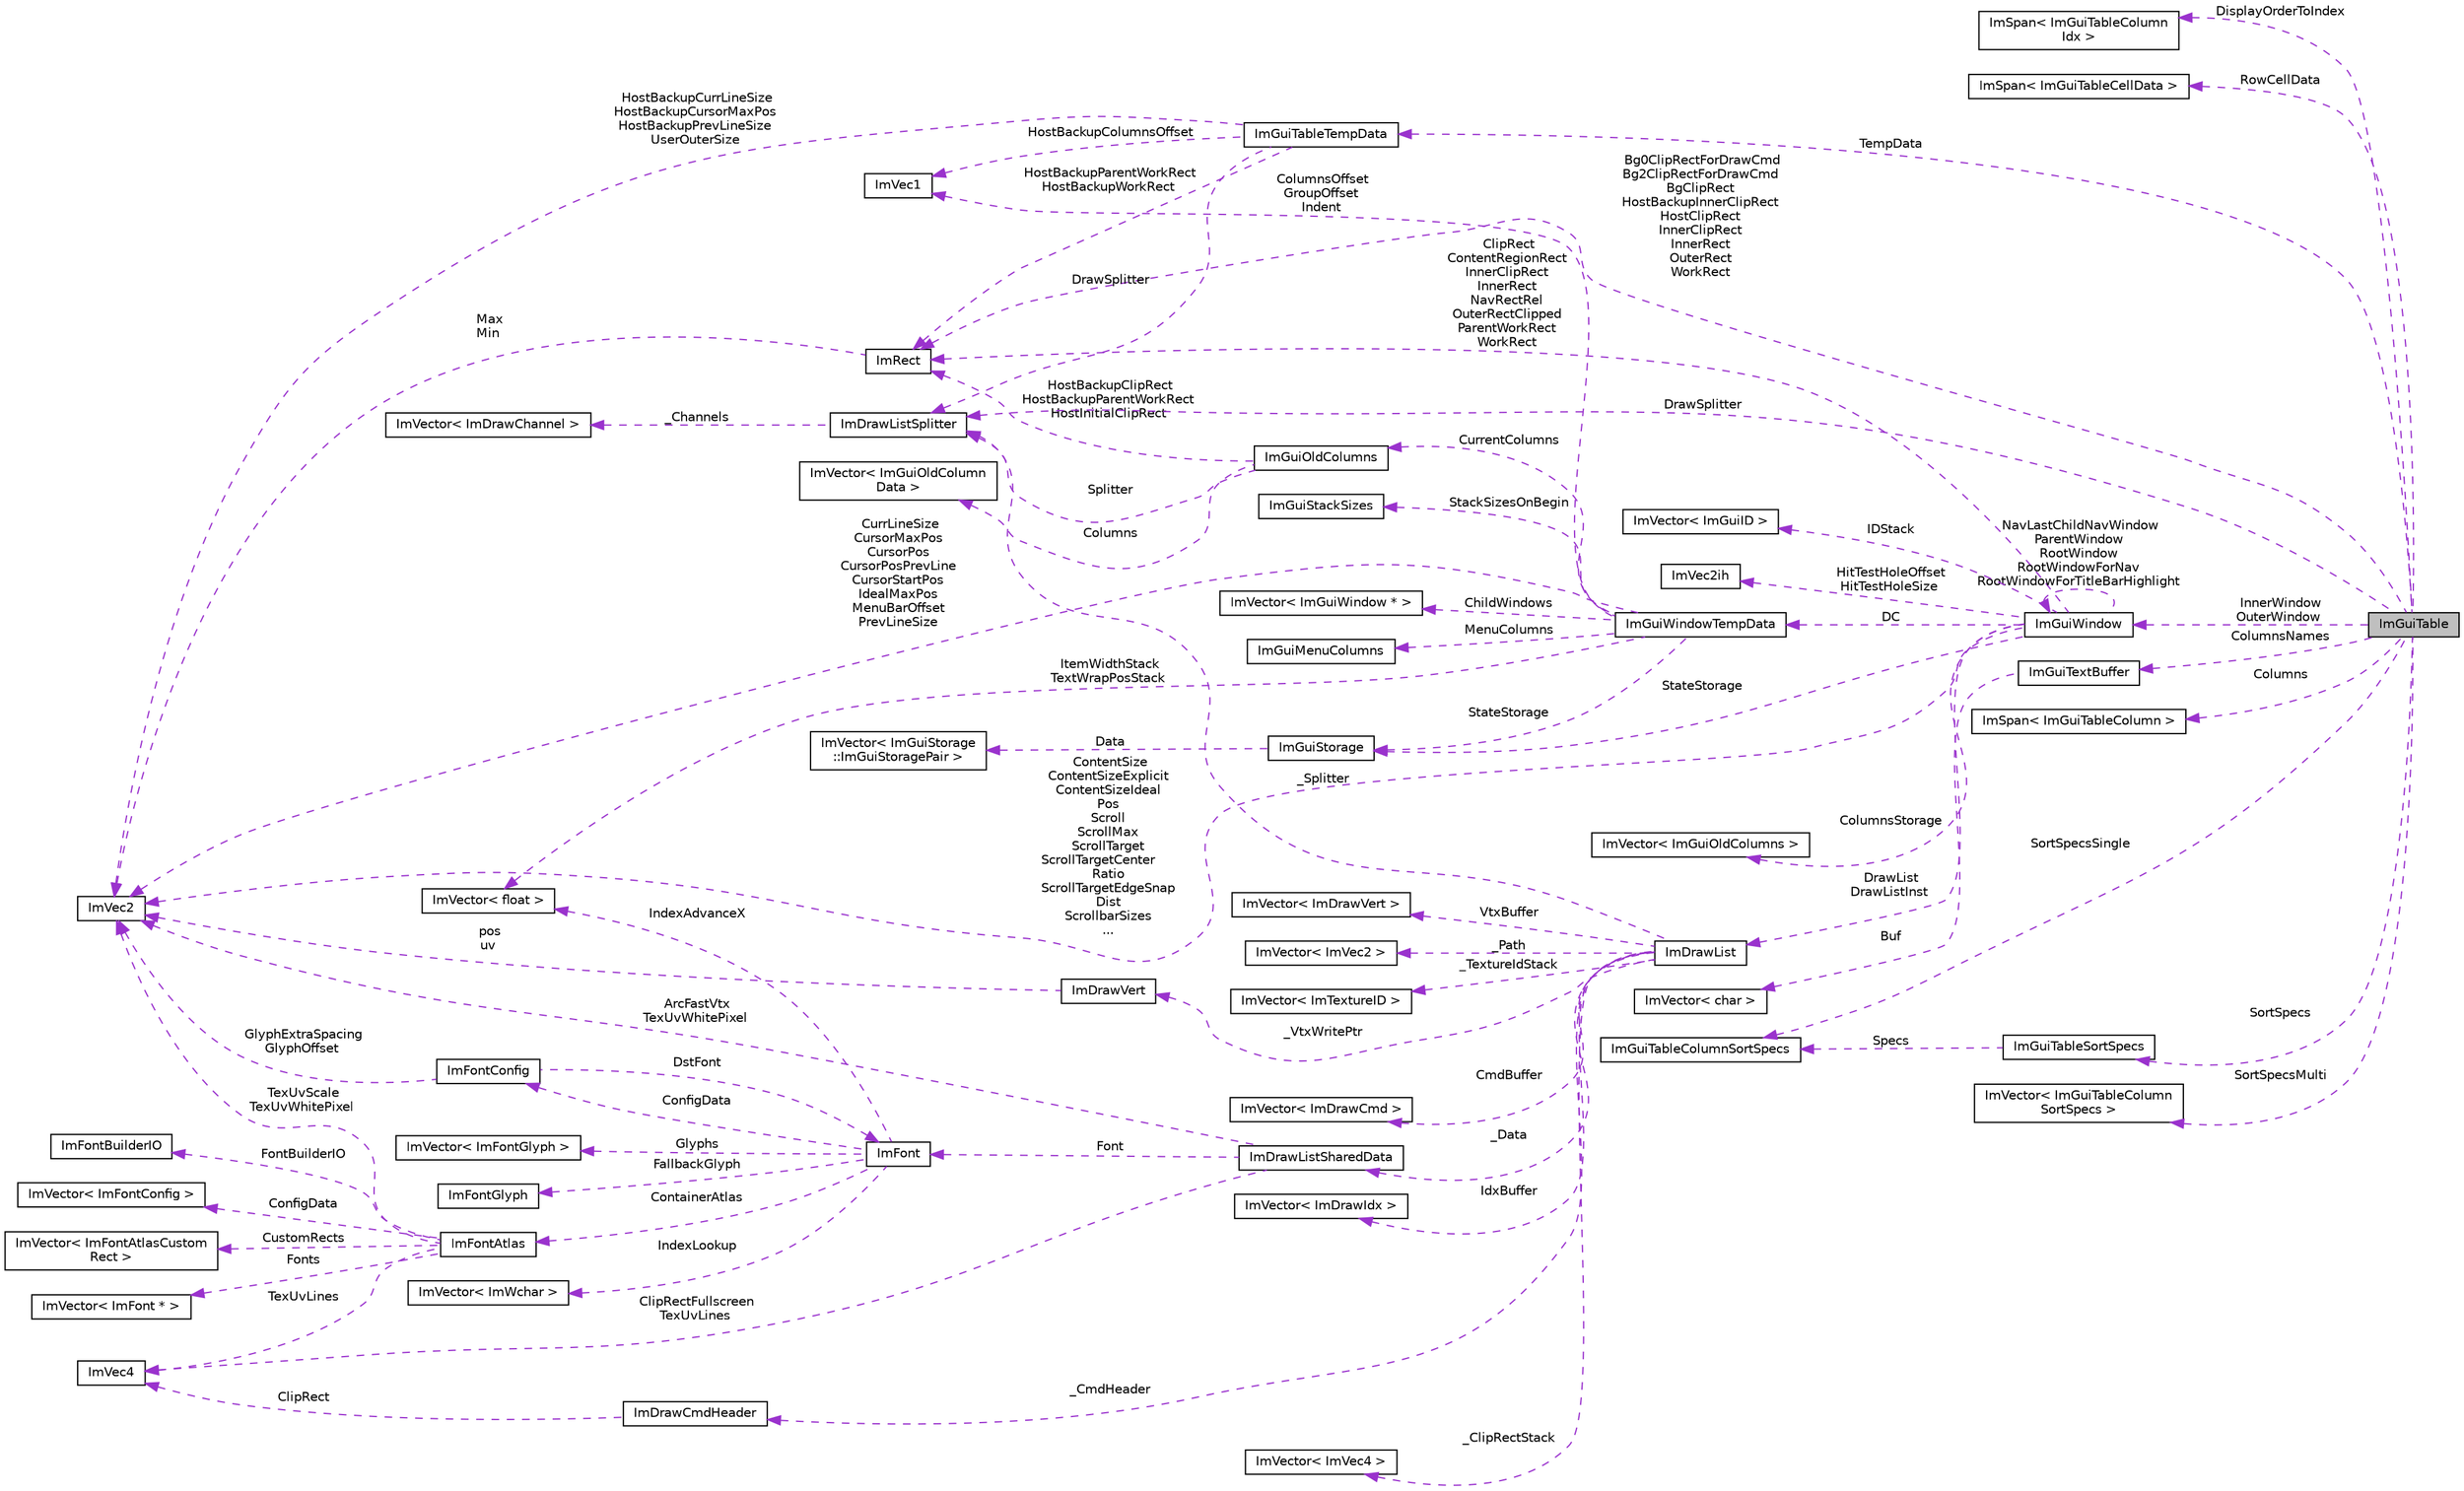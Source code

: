 digraph "ImGuiTable"
{
 // LATEX_PDF_SIZE
  edge [fontname="Helvetica",fontsize="10",labelfontname="Helvetica",labelfontsize="10"];
  node [fontname="Helvetica",fontsize="10",shape=record];
  rankdir="LR";
  Node1 [label="ImGuiTable",height=0.2,width=0.4,color="black", fillcolor="grey75", style="filled", fontcolor="black",tooltip=" "];
  Node2 -> Node1 [dir="back",color="darkorchid3",fontsize="10",style="dashed",label=" DisplayOrderToIndex" ];
  Node2 [label="ImSpan\< ImGuiTableColumn\lIdx \>",height=0.2,width=0.4,color="black", fillcolor="white", style="filled",URL="$struct_im_span.html",tooltip=" "];
  Node3 -> Node1 [dir="back",color="darkorchid3",fontsize="10",style="dashed",label=" RowCellData" ];
  Node3 [label="ImSpan\< ImGuiTableCellData \>",height=0.2,width=0.4,color="black", fillcolor="white", style="filled",URL="$struct_im_span.html",tooltip=" "];
  Node4 -> Node1 [dir="back",color="darkorchid3",fontsize="10",style="dashed",label=" Bg0ClipRectForDrawCmd\nBg2ClipRectForDrawCmd\nBgClipRect\nHostBackupInnerClipRect\nHostClipRect\nInnerClipRect\nInnerRect\nOuterRect\nWorkRect" ];
  Node4 [label="ImRect",height=0.2,width=0.4,color="black", fillcolor="white", style="filled",URL="$struct_im_rect.html",tooltip=" "];
  Node5 -> Node4 [dir="back",color="darkorchid3",fontsize="10",style="dashed",label=" Max\nMin" ];
  Node5 [label="ImVec2",height=0.2,width=0.4,color="black", fillcolor="white", style="filled",URL="$struct_im_vec2.html",tooltip=" "];
  Node6 -> Node1 [dir="back",color="darkorchid3",fontsize="10",style="dashed",label=" ColumnsNames" ];
  Node6 [label="ImGuiTextBuffer",height=0.2,width=0.4,color="black", fillcolor="white", style="filled",URL="$struct_im_gui_text_buffer.html",tooltip=" "];
  Node7 -> Node6 [dir="back",color="darkorchid3",fontsize="10",style="dashed",label=" Buf" ];
  Node7 [label="ImVector\< char \>",height=0.2,width=0.4,color="black", fillcolor="white", style="filled",URL="$struct_im_vector.html",tooltip=" "];
  Node8 -> Node1 [dir="back",color="darkorchid3",fontsize="10",style="dashed",label=" TempData" ];
  Node8 [label="ImGuiTableTempData",height=0.2,width=0.4,color="black", fillcolor="white", style="filled",URL="$struct_im_gui_table_temp_data.html",tooltip=" "];
  Node9 -> Node8 [dir="back",color="darkorchid3",fontsize="10",style="dashed",label=" HostBackupColumnsOffset" ];
  Node9 [label="ImVec1",height=0.2,width=0.4,color="black", fillcolor="white", style="filled",URL="$struct_im_vec1.html",tooltip=" "];
  Node5 -> Node8 [dir="back",color="darkorchid3",fontsize="10",style="dashed",label=" HostBackupCurrLineSize\nHostBackupCursorMaxPos\nHostBackupPrevLineSize\nUserOuterSize" ];
  Node4 -> Node8 [dir="back",color="darkorchid3",fontsize="10",style="dashed",label=" HostBackupParentWorkRect\nHostBackupWorkRect" ];
  Node10 -> Node8 [dir="back",color="darkorchid3",fontsize="10",style="dashed",label=" DrawSplitter" ];
  Node10 [label="ImDrawListSplitter",height=0.2,width=0.4,color="black", fillcolor="white", style="filled",URL="$struct_im_draw_list_splitter.html",tooltip=" "];
  Node11 -> Node10 [dir="back",color="darkorchid3",fontsize="10",style="dashed",label=" _Channels" ];
  Node11 [label="ImVector\< ImDrawChannel \>",height=0.2,width=0.4,color="black", fillcolor="white", style="filled",URL="$struct_im_vector.html",tooltip=" "];
  Node12 -> Node1 [dir="back",color="darkorchid3",fontsize="10",style="dashed",label=" Columns" ];
  Node12 [label="ImSpan\< ImGuiTableColumn \>",height=0.2,width=0.4,color="black", fillcolor="white", style="filled",URL="$struct_im_span.html",tooltip=" "];
  Node13 -> Node1 [dir="back",color="darkorchid3",fontsize="10",style="dashed",label=" SortSpecsSingle" ];
  Node13 [label="ImGuiTableColumnSortSpecs",height=0.2,width=0.4,color="black", fillcolor="white", style="filled",URL="$struct_im_gui_table_column_sort_specs.html",tooltip=" "];
  Node14 -> Node1 [dir="back",color="darkorchid3",fontsize="10",style="dashed",label=" SortSpecs" ];
  Node14 [label="ImGuiTableSortSpecs",height=0.2,width=0.4,color="black", fillcolor="white", style="filled",URL="$struct_im_gui_table_sort_specs.html",tooltip=" "];
  Node13 -> Node14 [dir="back",color="darkorchid3",fontsize="10",style="dashed",label=" Specs" ];
  Node10 -> Node1 [dir="back",color="darkorchid3",fontsize="10",style="dashed",label=" DrawSplitter" ];
  Node15 -> Node1 [dir="back",color="darkorchid3",fontsize="10",style="dashed",label=" SortSpecsMulti" ];
  Node15 [label="ImVector\< ImGuiTableColumn\lSortSpecs \>",height=0.2,width=0.4,color="black", fillcolor="white", style="filled",URL="$struct_im_vector.html",tooltip=" "];
  Node16 -> Node1 [dir="back",color="darkorchid3",fontsize="10",style="dashed",label=" InnerWindow\nOuterWindow" ];
  Node16 [label="ImGuiWindow",height=0.2,width=0.4,color="black", fillcolor="white", style="filled",URL="$struct_im_gui_window.html",tooltip=" "];
  Node17 -> Node16 [dir="back",color="darkorchid3",fontsize="10",style="dashed",label=" HitTestHoleOffset\nHitTestHoleSize" ];
  Node17 [label="ImVec2ih",height=0.2,width=0.4,color="black", fillcolor="white", style="filled",URL="$struct_im_vec2ih.html",tooltip=" "];
  Node18 -> Node16 [dir="back",color="darkorchid3",fontsize="10",style="dashed",label=" StateStorage" ];
  Node18 [label="ImGuiStorage",height=0.2,width=0.4,color="black", fillcolor="white", style="filled",URL="$struct_im_gui_storage.html",tooltip=" "];
  Node19 -> Node18 [dir="back",color="darkorchid3",fontsize="10",style="dashed",label=" Data" ];
  Node19 [label="ImVector\< ImGuiStorage\l::ImGuiStoragePair \>",height=0.2,width=0.4,color="black", fillcolor="white", style="filled",URL="$struct_im_vector.html",tooltip=" "];
  Node5 -> Node16 [dir="back",color="darkorchid3",fontsize="10",style="dashed",label=" ContentSize\nContentSizeExplicit\nContentSizeIdeal\nPos\nScroll\nScrollMax\nScrollTarget\nScrollTargetCenter\lRatio\nScrollTargetEdgeSnap\lDist\nScrollbarSizes\n..." ];
  Node4 -> Node16 [dir="back",color="darkorchid3",fontsize="10",style="dashed",label=" ClipRect\nContentRegionRect\nInnerClipRect\nInnerRect\nNavRectRel\nOuterRectClipped\nParentWorkRect\nWorkRect" ];
  Node20 -> Node16 [dir="back",color="darkorchid3",fontsize="10",style="dashed",label=" ColumnsStorage" ];
  Node20 [label="ImVector\< ImGuiOldColumns \>",height=0.2,width=0.4,color="black", fillcolor="white", style="filled",URL="$struct_im_vector.html",tooltip=" "];
  Node21 -> Node16 [dir="back",color="darkorchid3",fontsize="10",style="dashed",label=" DC" ];
  Node21 [label="ImGuiWindowTempData",height=0.2,width=0.4,color="black", fillcolor="white", style="filled",URL="$struct_im_gui_window_temp_data.html",tooltip=" "];
  Node9 -> Node21 [dir="back",color="darkorchid3",fontsize="10",style="dashed",label=" ColumnsOffset\nGroupOffset\nIndent" ];
  Node18 -> Node21 [dir="back",color="darkorchid3",fontsize="10",style="dashed",label=" StateStorage" ];
  Node5 -> Node21 [dir="back",color="darkorchid3",fontsize="10",style="dashed",label=" CurrLineSize\nCursorMaxPos\nCursorPos\nCursorPosPrevLine\nCursorStartPos\nIdealMaxPos\nMenuBarOffset\nPrevLineSize" ];
  Node22 -> Node21 [dir="back",color="darkorchid3",fontsize="10",style="dashed",label=" CurrentColumns" ];
  Node22 [label="ImGuiOldColumns",height=0.2,width=0.4,color="black", fillcolor="white", style="filled",URL="$struct_im_gui_old_columns.html",tooltip=" "];
  Node4 -> Node22 [dir="back",color="darkorchid3",fontsize="10",style="dashed",label=" HostBackupClipRect\nHostBackupParentWorkRect\nHostInitialClipRect" ];
  Node23 -> Node22 [dir="back",color="darkorchid3",fontsize="10",style="dashed",label=" Columns" ];
  Node23 [label="ImVector\< ImGuiOldColumn\lData \>",height=0.2,width=0.4,color="black", fillcolor="white", style="filled",URL="$struct_im_vector.html",tooltip=" "];
  Node10 -> Node22 [dir="back",color="darkorchid3",fontsize="10",style="dashed",label=" Splitter" ];
  Node24 -> Node21 [dir="back",color="darkorchid3",fontsize="10",style="dashed",label=" StackSizesOnBegin" ];
  Node24 [label="ImGuiStackSizes",height=0.2,width=0.4,color="black", fillcolor="white", style="filled",URL="$struct_im_gui_stack_sizes.html",tooltip=" "];
  Node25 -> Node21 [dir="back",color="darkorchid3",fontsize="10",style="dashed",label=" ChildWindows" ];
  Node25 [label="ImVector\< ImGuiWindow * \>",height=0.2,width=0.4,color="black", fillcolor="white", style="filled",URL="$struct_im_vector.html",tooltip=" "];
  Node26 -> Node21 [dir="back",color="darkorchid3",fontsize="10",style="dashed",label=" ItemWidthStack\nTextWrapPosStack" ];
  Node26 [label="ImVector\< float \>",height=0.2,width=0.4,color="black", fillcolor="white", style="filled",URL="$struct_im_vector.html",tooltip=" "];
  Node27 -> Node21 [dir="back",color="darkorchid3",fontsize="10",style="dashed",label=" MenuColumns" ];
  Node27 [label="ImGuiMenuColumns",height=0.2,width=0.4,color="black", fillcolor="white", style="filled",URL="$struct_im_gui_menu_columns.html",tooltip=" "];
  Node28 -> Node16 [dir="back",color="darkorchid3",fontsize="10",style="dashed",label=" IDStack" ];
  Node28 [label="ImVector\< ImGuiID \>",height=0.2,width=0.4,color="black", fillcolor="white", style="filled",URL="$struct_im_vector.html",tooltip=" "];
  Node16 -> Node16 [dir="back",color="darkorchid3",fontsize="10",style="dashed",label=" NavLastChildNavWindow\nParentWindow\nRootWindow\nRootWindowForNav\nRootWindowForTitleBarHighlight" ];
  Node29 -> Node16 [dir="back",color="darkorchid3",fontsize="10",style="dashed",label=" DrawList\nDrawListInst" ];
  Node29 [label="ImDrawList",height=0.2,width=0.4,color="black", fillcolor="white", style="filled",URL="$struct_im_draw_list.html",tooltip=" "];
  Node30 -> Node29 [dir="back",color="darkorchid3",fontsize="10",style="dashed",label=" _ClipRectStack" ];
  Node30 [label="ImVector\< ImVec4 \>",height=0.2,width=0.4,color="black", fillcolor="white", style="filled",URL="$struct_im_vector.html",tooltip=" "];
  Node31 -> Node29 [dir="back",color="darkorchid3",fontsize="10",style="dashed",label=" VtxBuffer" ];
  Node31 [label="ImVector\< ImDrawVert \>",height=0.2,width=0.4,color="black", fillcolor="white", style="filled",URL="$struct_im_vector.html",tooltip=" "];
  Node32 -> Node29 [dir="back",color="darkorchid3",fontsize="10",style="dashed",label=" _Path" ];
  Node32 [label="ImVector\< ImVec2 \>",height=0.2,width=0.4,color="black", fillcolor="white", style="filled",URL="$struct_im_vector.html",tooltip=" "];
  Node33 -> Node29 [dir="back",color="darkorchid3",fontsize="10",style="dashed",label=" _Data" ];
  Node33 [label="ImDrawListSharedData",height=0.2,width=0.4,color="black", fillcolor="white", style="filled",URL="$struct_im_draw_list_shared_data.html",tooltip=" "];
  Node5 -> Node33 [dir="back",color="darkorchid3",fontsize="10",style="dashed",label=" ArcFastVtx\nTexUvWhitePixel" ];
  Node34 -> Node33 [dir="back",color="darkorchid3",fontsize="10",style="dashed",label=" ClipRectFullscreen\nTexUvLines" ];
  Node34 [label="ImVec4",height=0.2,width=0.4,color="black", fillcolor="white", style="filled",URL="$struct_im_vec4.html",tooltip=" "];
  Node35 -> Node33 [dir="back",color="darkorchid3",fontsize="10",style="dashed",label=" Font" ];
  Node35 [label="ImFont",height=0.2,width=0.4,color="black", fillcolor="white", style="filled",URL="$struct_im_font.html",tooltip=" "];
  Node36 -> Node35 [dir="back",color="darkorchid3",fontsize="10",style="dashed",label=" Glyphs" ];
  Node36 [label="ImVector\< ImFontGlyph \>",height=0.2,width=0.4,color="black", fillcolor="white", style="filled",URL="$struct_im_vector.html",tooltip=" "];
  Node37 -> Node35 [dir="back",color="darkorchid3",fontsize="10",style="dashed",label=" ConfigData" ];
  Node37 [label="ImFontConfig",height=0.2,width=0.4,color="black", fillcolor="white", style="filled",URL="$struct_im_font_config.html",tooltip=" "];
  Node5 -> Node37 [dir="back",color="darkorchid3",fontsize="10",style="dashed",label=" GlyphExtraSpacing\nGlyphOffset" ];
  Node35 -> Node37 [dir="back",color="darkorchid3",fontsize="10",style="dashed",label=" DstFont" ];
  Node38 -> Node35 [dir="back",color="darkorchid3",fontsize="10",style="dashed",label=" FallbackGlyph" ];
  Node38 [label="ImFontGlyph",height=0.2,width=0.4,color="black", fillcolor="white", style="filled",URL="$struct_im_font_glyph.html",tooltip=" "];
  Node39 -> Node35 [dir="back",color="darkorchid3",fontsize="10",style="dashed",label=" ContainerAtlas" ];
  Node39 [label="ImFontAtlas",height=0.2,width=0.4,color="black", fillcolor="white", style="filled",URL="$struct_im_font_atlas.html",tooltip=" "];
  Node40 -> Node39 [dir="back",color="darkorchid3",fontsize="10",style="dashed",label=" Fonts" ];
  Node40 [label="ImVector\< ImFont * \>",height=0.2,width=0.4,color="black", fillcolor="white", style="filled",URL="$struct_im_vector.html",tooltip=" "];
  Node41 -> Node39 [dir="back",color="darkorchid3",fontsize="10",style="dashed",label=" FontBuilderIO" ];
  Node41 [label="ImFontBuilderIO",height=0.2,width=0.4,color="black", fillcolor="white", style="filled",URL="$struct_im_font_builder_i_o.html",tooltip=" "];
  Node5 -> Node39 [dir="back",color="darkorchid3",fontsize="10",style="dashed",label=" TexUvScale\nTexUvWhitePixel" ];
  Node34 -> Node39 [dir="back",color="darkorchid3",fontsize="10",style="dashed",label=" TexUvLines" ];
  Node42 -> Node39 [dir="back",color="darkorchid3",fontsize="10",style="dashed",label=" ConfigData" ];
  Node42 [label="ImVector\< ImFontConfig \>",height=0.2,width=0.4,color="black", fillcolor="white", style="filled",URL="$struct_im_vector.html",tooltip=" "];
  Node43 -> Node39 [dir="back",color="darkorchid3",fontsize="10",style="dashed",label=" CustomRects" ];
  Node43 [label="ImVector\< ImFontAtlasCustom\lRect \>",height=0.2,width=0.4,color="black", fillcolor="white", style="filled",URL="$struct_im_vector.html",tooltip=" "];
  Node26 -> Node35 [dir="back",color="darkorchid3",fontsize="10",style="dashed",label=" IndexAdvanceX" ];
  Node44 -> Node35 [dir="back",color="darkorchid3",fontsize="10",style="dashed",label=" IndexLookup" ];
  Node44 [label="ImVector\< ImWchar \>",height=0.2,width=0.4,color="black", fillcolor="white", style="filled",URL="$struct_im_vector.html",tooltip=" "];
  Node45 -> Node29 [dir="back",color="darkorchid3",fontsize="10",style="dashed",label=" _VtxWritePtr" ];
  Node45 [label="ImDrawVert",height=0.2,width=0.4,color="black", fillcolor="white", style="filled",URL="$struct_im_draw_vert.html",tooltip=" "];
  Node5 -> Node45 [dir="back",color="darkorchid3",fontsize="10",style="dashed",label=" pos\nuv" ];
  Node46 -> Node29 [dir="back",color="darkorchid3",fontsize="10",style="dashed",label=" _CmdHeader" ];
  Node46 [label="ImDrawCmdHeader",height=0.2,width=0.4,color="black", fillcolor="white", style="filled",URL="$struct_im_draw_cmd_header.html",tooltip=" "];
  Node34 -> Node46 [dir="back",color="darkorchid3",fontsize="10",style="dashed",label=" ClipRect" ];
  Node47 -> Node29 [dir="back",color="darkorchid3",fontsize="10",style="dashed",label=" CmdBuffer" ];
  Node47 [label="ImVector\< ImDrawCmd \>",height=0.2,width=0.4,color="black", fillcolor="white", style="filled",URL="$struct_im_vector.html",tooltip=" "];
  Node10 -> Node29 [dir="back",color="darkorchid3",fontsize="10",style="dashed",label=" _Splitter" ];
  Node48 -> Node29 [dir="back",color="darkorchid3",fontsize="10",style="dashed",label=" IdxBuffer" ];
  Node48 [label="ImVector\< ImDrawIdx \>",height=0.2,width=0.4,color="black", fillcolor="white", style="filled",URL="$struct_im_vector.html",tooltip=" "];
  Node49 -> Node29 [dir="back",color="darkorchid3",fontsize="10",style="dashed",label=" _TextureIdStack" ];
  Node49 [label="ImVector\< ImTextureID \>",height=0.2,width=0.4,color="black", fillcolor="white", style="filled",URL="$struct_im_vector.html",tooltip=" "];
}

